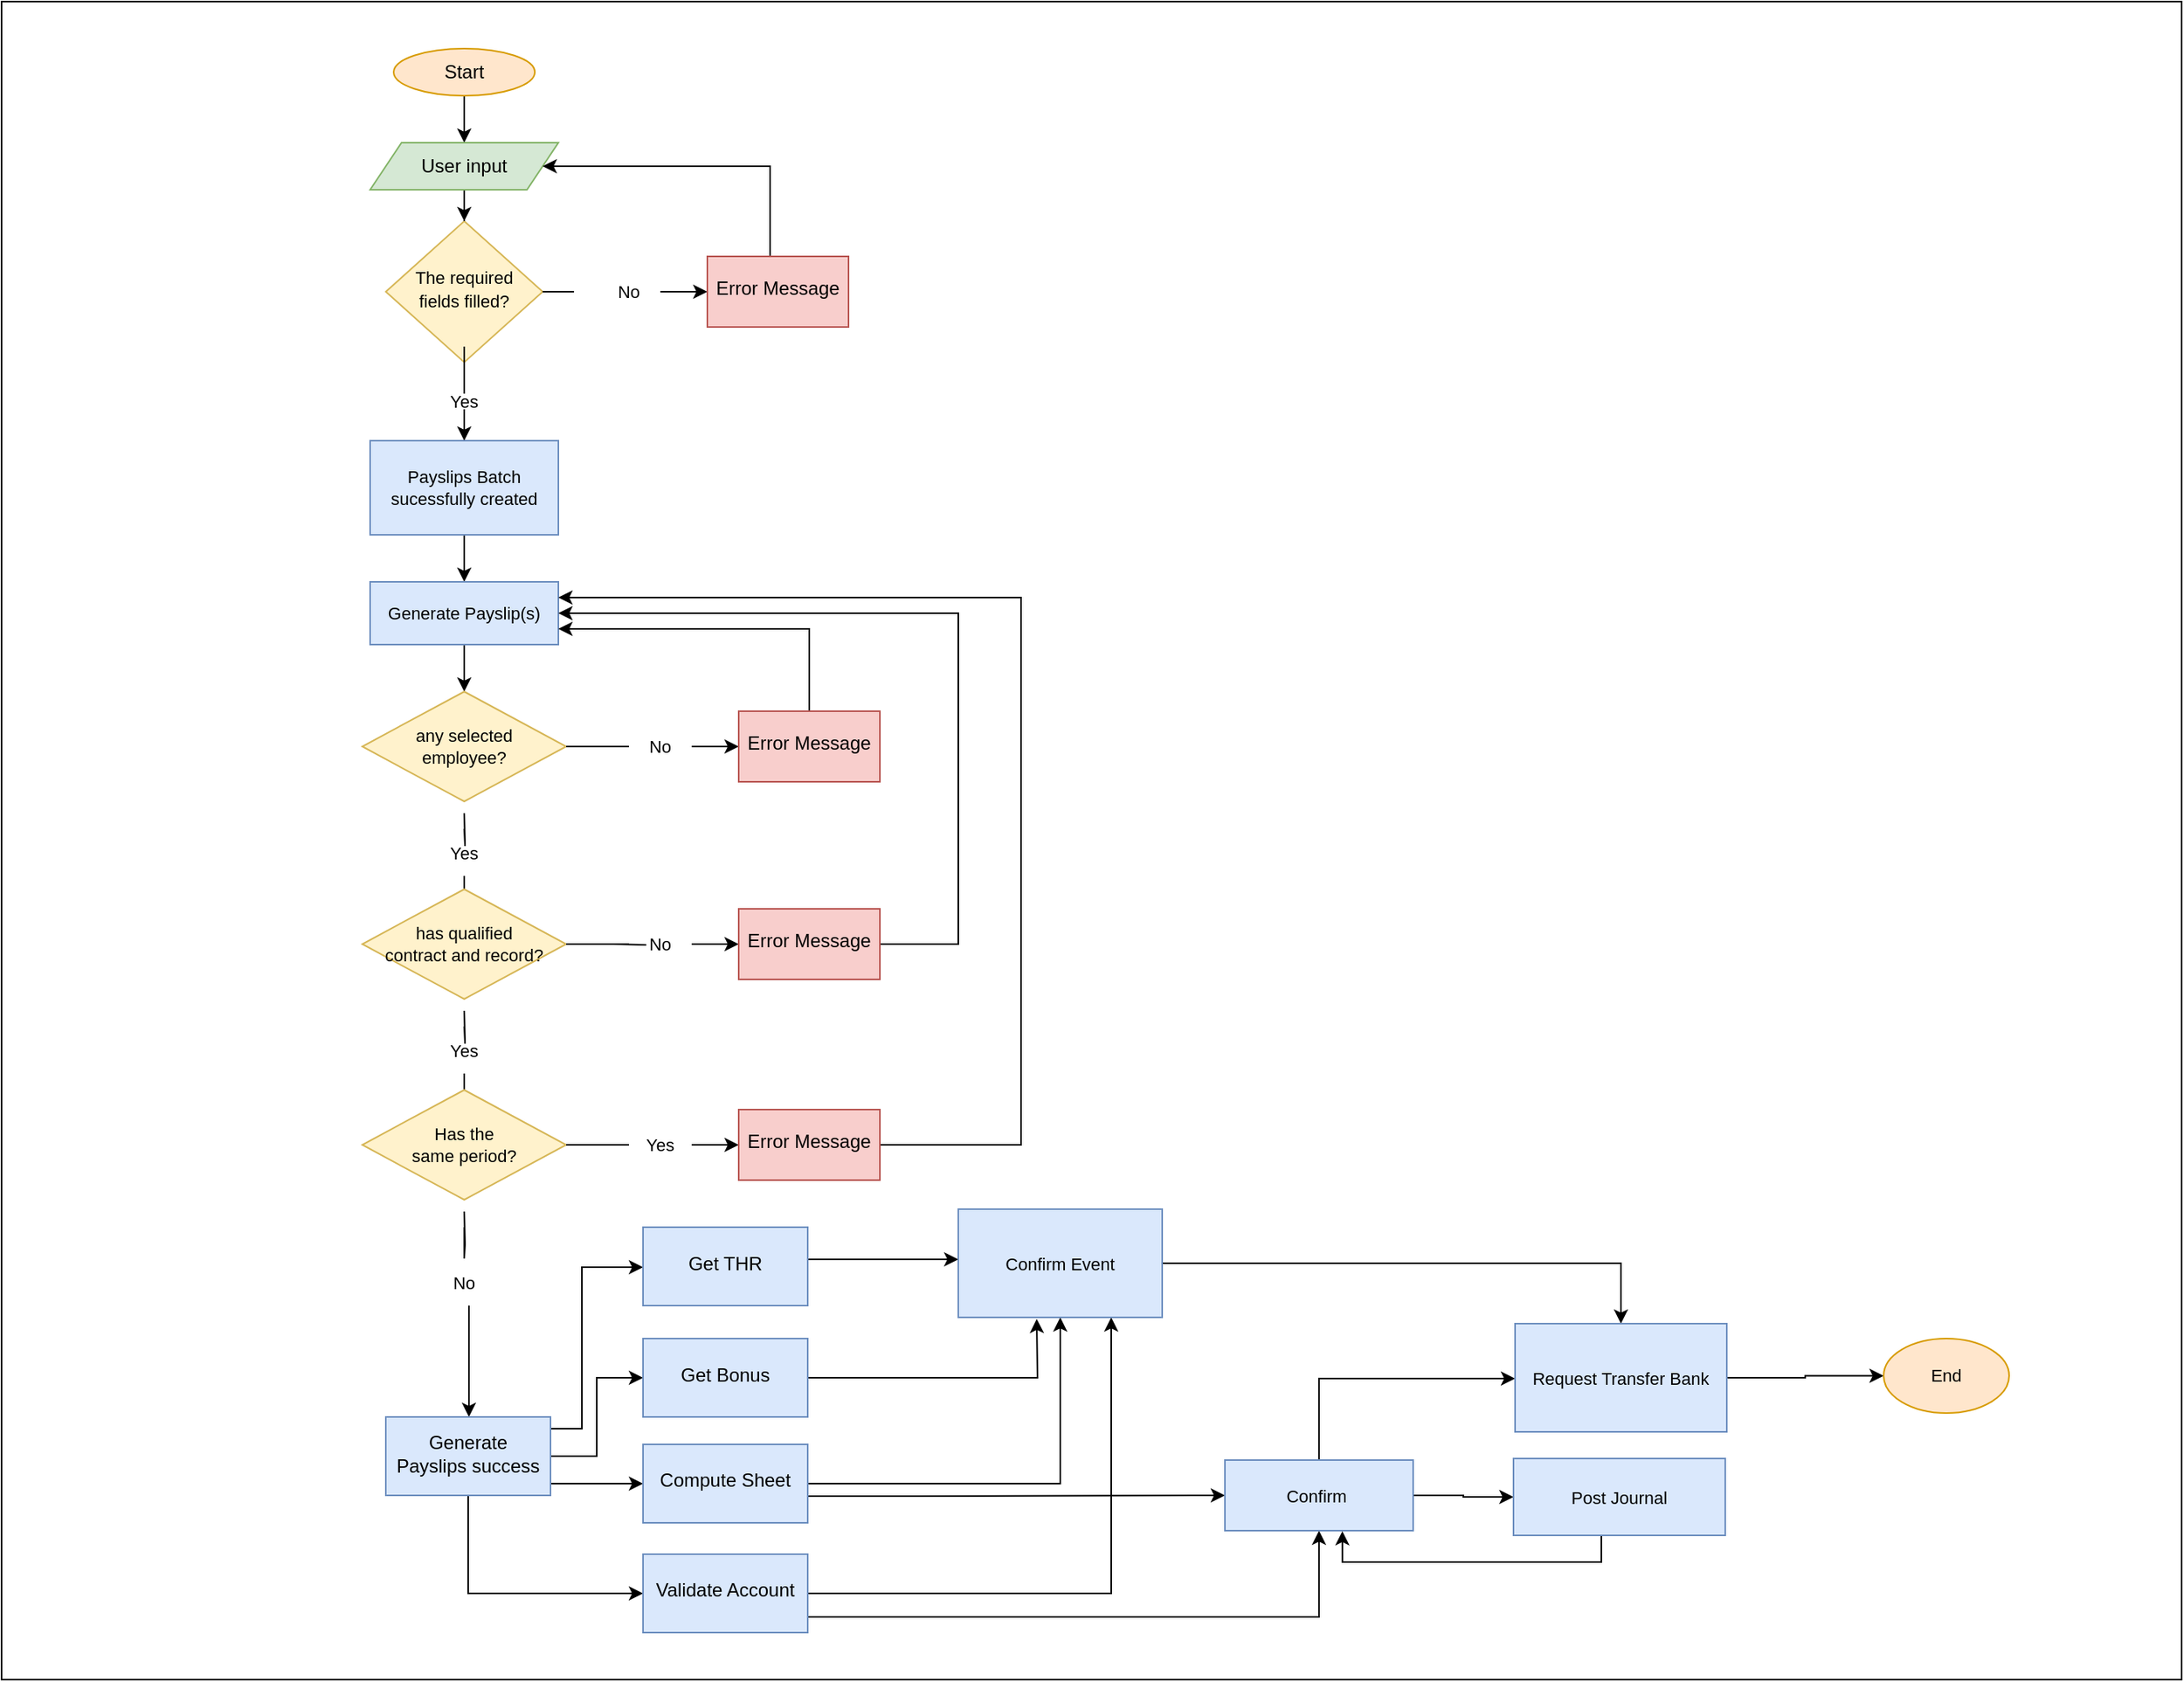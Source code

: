 <mxfile version="20.8.5" type="github">
  <diagram id="C5RBs43oDa-KdzZeNtuy" name="Page-1">
    <mxGraphModel dx="3096" dy="2326" grid="1" gridSize="10" guides="1" tooltips="1" connect="1" arrows="1" fold="1" page="1" pageScale="1" pageWidth="827" pageHeight="1169" math="0" shadow="0">
      <root>
        <mxCell id="WIyWlLk6GJQsqaUBKTNV-0" />
        <mxCell id="WIyWlLk6GJQsqaUBKTNV-1" parent="WIyWlLk6GJQsqaUBKTNV-0" />
        <mxCell id="r1_qZ7Ixaw1Gg7c2sVaV-5" value="" style="edgeStyle=orthogonalEdgeStyle;rounded=0;orthogonalLoop=1;jettySize=auto;html=1;fontSize=11;startArrow=none;" edge="1" parent="WIyWlLk6GJQsqaUBKTNV-1" source="r1_qZ7Ixaw1Gg7c2sVaV-6" target="r1_qZ7Ixaw1Gg7c2sVaV-4">
          <mxGeometry relative="1" as="geometry" />
        </mxCell>
        <mxCell id="r1_qZ7Ixaw1Gg7c2sVaV-9" value="" style="edgeStyle=orthogonalEdgeStyle;rounded=0;orthogonalLoop=1;jettySize=auto;html=1;fontSize=11;startArrow=none;" edge="1" parent="WIyWlLk6GJQsqaUBKTNV-1" source="r1_qZ7Ixaw1Gg7c2sVaV-10" target="r1_qZ7Ixaw1Gg7c2sVaV-8">
          <mxGeometry relative="1" as="geometry" />
        </mxCell>
        <mxCell id="WIyWlLk6GJQsqaUBKTNV-6" value="&lt;font style=&quot;font-size: 11px;&quot;&gt;The required fields filled?&lt;/font&gt;" style="rhombus;whiteSpace=wrap;html=1;shadow=0;fontFamily=Helvetica;fontSize=12;align=center;strokeWidth=1;spacing=6;spacingTop=-4;fillColor=#fff2cc;strokeColor=#d6b656;" parent="WIyWlLk6GJQsqaUBKTNV-1" vertex="1">
          <mxGeometry x="145" y="90" width="100" height="90" as="geometry" />
        </mxCell>
        <mxCell id="r1_qZ7Ixaw1Gg7c2sVaV-2" value="" style="edgeStyle=orthogonalEdgeStyle;rounded=0;orthogonalLoop=1;jettySize=auto;html=1;" edge="1" parent="WIyWlLk6GJQsqaUBKTNV-1" source="r1_qZ7Ixaw1Gg7c2sVaV-0" target="r1_qZ7Ixaw1Gg7c2sVaV-1">
          <mxGeometry relative="1" as="geometry" />
        </mxCell>
        <mxCell id="r1_qZ7Ixaw1Gg7c2sVaV-0" value="Start" style="ellipse;whiteSpace=wrap;html=1;fillColor=#ffe6cc;strokeColor=#d79b00;" vertex="1" parent="WIyWlLk6GJQsqaUBKTNV-1">
          <mxGeometry x="150" y="-20" width="90" height="30" as="geometry" />
        </mxCell>
        <mxCell id="r1_qZ7Ixaw1Gg7c2sVaV-3" value="" style="edgeStyle=orthogonalEdgeStyle;rounded=0;orthogonalLoop=1;jettySize=auto;html=1;fontSize=11;" edge="1" parent="WIyWlLk6GJQsqaUBKTNV-1" source="r1_qZ7Ixaw1Gg7c2sVaV-1" target="WIyWlLk6GJQsqaUBKTNV-6">
          <mxGeometry relative="1" as="geometry" />
        </mxCell>
        <mxCell id="r1_qZ7Ixaw1Gg7c2sVaV-1" value="User input" style="shape=parallelogram;perimeter=parallelogramPerimeter;whiteSpace=wrap;html=1;fixedSize=1;fillColor=#d5e8d4;strokeColor=#82b366;" vertex="1" parent="WIyWlLk6GJQsqaUBKTNV-1">
          <mxGeometry x="135" y="40" width="120" height="30" as="geometry" />
        </mxCell>
        <mxCell id="r1_qZ7Ixaw1Gg7c2sVaV-17" value="" style="edgeStyle=orthogonalEdgeStyle;rounded=0;orthogonalLoop=1;jettySize=auto;html=1;fontSize=11;" edge="1" parent="WIyWlLk6GJQsqaUBKTNV-1" source="r1_qZ7Ixaw1Gg7c2sVaV-4" target="r1_qZ7Ixaw1Gg7c2sVaV-16">
          <mxGeometry relative="1" as="geometry" />
        </mxCell>
        <mxCell id="r1_qZ7Ixaw1Gg7c2sVaV-4" value="Payslips Batch sucessfully created" style="rounded=0;whiteSpace=wrap;html=1;fontSize=11;fillColor=#dae8fc;strokeColor=#6c8ebf;" vertex="1" parent="WIyWlLk6GJQsqaUBKTNV-1">
          <mxGeometry x="135" y="230" width="120" height="60" as="geometry" />
        </mxCell>
        <mxCell id="r1_qZ7Ixaw1Gg7c2sVaV-7" value="" style="edgeStyle=orthogonalEdgeStyle;rounded=0;orthogonalLoop=1;jettySize=auto;html=1;fontSize=11;endArrow=none;" edge="1" parent="WIyWlLk6GJQsqaUBKTNV-1" source="WIyWlLk6GJQsqaUBKTNV-6" target="r1_qZ7Ixaw1Gg7c2sVaV-6">
          <mxGeometry relative="1" as="geometry">
            <mxPoint x="195" y="180" as="sourcePoint" />
            <mxPoint x="195" y="230" as="targetPoint" />
          </mxGeometry>
        </mxCell>
        <mxCell id="r1_qZ7Ixaw1Gg7c2sVaV-6" value="Yes" style="text;html=1;strokeColor=none;fillColor=none;align=center;verticalAlign=middle;whiteSpace=wrap;rounded=0;fontSize=11;" vertex="1" parent="WIyWlLk6GJQsqaUBKTNV-1">
          <mxGeometry x="165" y="190" width="60" height="30" as="geometry" />
        </mxCell>
        <mxCell id="r1_qZ7Ixaw1Gg7c2sVaV-15" style="edgeStyle=orthogonalEdgeStyle;rounded=0;orthogonalLoop=1;jettySize=auto;html=1;entryX=1;entryY=0.5;entryDx=0;entryDy=0;fontSize=11;" edge="1" parent="WIyWlLk6GJQsqaUBKTNV-1" source="r1_qZ7Ixaw1Gg7c2sVaV-8" target="r1_qZ7Ixaw1Gg7c2sVaV-1">
          <mxGeometry relative="1" as="geometry">
            <Array as="points">
              <mxPoint x="390" y="55" />
            </Array>
          </mxGeometry>
        </mxCell>
        <mxCell id="r1_qZ7Ixaw1Gg7c2sVaV-8" value="Error Message" style="whiteSpace=wrap;html=1;shadow=0;strokeWidth=1;spacing=6;spacingTop=-4;fillColor=#f8cecc;strokeColor=#b85450;" vertex="1" parent="WIyWlLk6GJQsqaUBKTNV-1">
          <mxGeometry x="350" y="112.5" width="90" height="45" as="geometry" />
        </mxCell>
        <mxCell id="r1_qZ7Ixaw1Gg7c2sVaV-14" value="" style="edgeStyle=orthogonalEdgeStyle;rounded=0;orthogonalLoop=1;jettySize=auto;html=1;fontSize=11;endArrow=none;" edge="1" parent="WIyWlLk6GJQsqaUBKTNV-1" source="WIyWlLk6GJQsqaUBKTNV-6">
          <mxGeometry relative="1" as="geometry">
            <mxPoint x="245" y="135" as="sourcePoint" />
            <mxPoint x="255" y="135" as="targetPoint" />
          </mxGeometry>
        </mxCell>
        <mxCell id="r1_qZ7Ixaw1Gg7c2sVaV-10" value="No" style="text;html=1;strokeColor=none;fillColor=none;align=center;verticalAlign=middle;whiteSpace=wrap;rounded=0;fontSize=11;" vertex="1" parent="WIyWlLk6GJQsqaUBKTNV-1">
          <mxGeometry x="280" y="120" width="40" height="30" as="geometry" />
        </mxCell>
        <mxCell id="r1_qZ7Ixaw1Gg7c2sVaV-19" value="" style="edgeStyle=orthogonalEdgeStyle;rounded=0;orthogonalLoop=1;jettySize=auto;html=1;fontSize=11;" edge="1" parent="WIyWlLk6GJQsqaUBKTNV-1" source="r1_qZ7Ixaw1Gg7c2sVaV-16" target="r1_qZ7Ixaw1Gg7c2sVaV-18">
          <mxGeometry relative="1" as="geometry" />
        </mxCell>
        <mxCell id="r1_qZ7Ixaw1Gg7c2sVaV-16" value="Generate Payslip(s)" style="rounded=0;whiteSpace=wrap;html=1;fontSize=11;fillColor=#dae8fc;strokeColor=#6c8ebf;" vertex="1" parent="WIyWlLk6GJQsqaUBKTNV-1">
          <mxGeometry x="135" y="320" width="120" height="40" as="geometry" />
        </mxCell>
        <mxCell id="r1_qZ7Ixaw1Gg7c2sVaV-18" value="any selected &lt;br&gt;employee?" style="rhombus;whiteSpace=wrap;html=1;fontSize=11;rounded=0;fillColor=#fff2cc;strokeColor=#d6b656;" vertex="1" parent="WIyWlLk6GJQsqaUBKTNV-1">
          <mxGeometry x="130" y="390" width="130" height="70" as="geometry" />
        </mxCell>
        <mxCell id="r1_qZ7Ixaw1Gg7c2sVaV-25" value="" style="edgeStyle=orthogonalEdgeStyle;rounded=0;orthogonalLoop=1;jettySize=auto;html=1;fontSize=11;startArrow=none;" edge="1" parent="WIyWlLk6GJQsqaUBKTNV-1" source="r1_qZ7Ixaw1Gg7c2sVaV-28">
          <mxGeometry relative="1" as="geometry">
            <mxPoint x="195" y="517.5" as="targetPoint" />
          </mxGeometry>
        </mxCell>
        <mxCell id="r1_qZ7Ixaw1Gg7c2sVaV-26" value="" style="edgeStyle=orthogonalEdgeStyle;rounded=0;orthogonalLoop=1;jettySize=auto;html=1;fontSize=11;startArrow=none;" edge="1" parent="WIyWlLk6GJQsqaUBKTNV-1" source="r1_qZ7Ixaw1Gg7c2sVaV-31" target="r1_qZ7Ixaw1Gg7c2sVaV-29">
          <mxGeometry relative="1" as="geometry" />
        </mxCell>
        <mxCell id="r1_qZ7Ixaw1Gg7c2sVaV-27" value="" style="edgeStyle=orthogonalEdgeStyle;rounded=0;orthogonalLoop=1;jettySize=auto;html=1;fontSize=11;endArrow=none;" edge="1" parent="WIyWlLk6GJQsqaUBKTNV-1" target="r1_qZ7Ixaw1Gg7c2sVaV-28">
          <mxGeometry relative="1" as="geometry">
            <mxPoint x="195" y="467.5" as="sourcePoint" />
            <mxPoint x="195" y="517.5" as="targetPoint" />
          </mxGeometry>
        </mxCell>
        <mxCell id="r1_qZ7Ixaw1Gg7c2sVaV-28" value="Yes" style="text;html=1;strokeColor=none;fillColor=none;align=center;verticalAlign=middle;whiteSpace=wrap;rounded=0;fontSize=11;" vertex="1" parent="WIyWlLk6GJQsqaUBKTNV-1">
          <mxGeometry x="165" y="477.5" width="60" height="30" as="geometry" />
        </mxCell>
        <mxCell id="r1_qZ7Ixaw1Gg7c2sVaV-32" style="edgeStyle=orthogonalEdgeStyle;rounded=0;orthogonalLoop=1;jettySize=auto;html=1;entryX=1;entryY=0.75;entryDx=0;entryDy=0;fontSize=11;" edge="1" parent="WIyWlLk6GJQsqaUBKTNV-1" source="r1_qZ7Ixaw1Gg7c2sVaV-29" target="r1_qZ7Ixaw1Gg7c2sVaV-16">
          <mxGeometry relative="1" as="geometry">
            <Array as="points">
              <mxPoint x="415" y="350" />
            </Array>
          </mxGeometry>
        </mxCell>
        <mxCell id="r1_qZ7Ixaw1Gg7c2sVaV-29" value="Error Message" style="whiteSpace=wrap;html=1;shadow=0;strokeWidth=1;spacing=6;spacingTop=-4;fillColor=#f8cecc;strokeColor=#b85450;" vertex="1" parent="WIyWlLk6GJQsqaUBKTNV-1">
          <mxGeometry x="370" y="402.5" width="90" height="45" as="geometry" />
        </mxCell>
        <mxCell id="r1_qZ7Ixaw1Gg7c2sVaV-30" value="" style="edgeStyle=orthogonalEdgeStyle;rounded=0;orthogonalLoop=1;jettySize=auto;html=1;fontSize=11;endArrow=none;" edge="1" parent="WIyWlLk6GJQsqaUBKTNV-1" target="r1_qZ7Ixaw1Gg7c2sVaV-31">
          <mxGeometry relative="1" as="geometry">
            <mxPoint x="290" y="425" as="sourcePoint" />
            <mxPoint x="380" y="425" as="targetPoint" />
            <Array as="points">
              <mxPoint x="260" y="425" />
              <mxPoint x="260" y="425" />
            </Array>
          </mxGeometry>
        </mxCell>
        <mxCell id="r1_qZ7Ixaw1Gg7c2sVaV-31" value="No" style="text;html=1;strokeColor=none;fillColor=none;align=center;verticalAlign=middle;whiteSpace=wrap;rounded=0;fontSize=11;" vertex="1" parent="WIyWlLk6GJQsqaUBKTNV-1">
          <mxGeometry x="300" y="410" width="40" height="30" as="geometry" />
        </mxCell>
        <mxCell id="r1_qZ7Ixaw1Gg7c2sVaV-33" value="&lt;font style=&quot;font-size: 11px;&quot;&gt;has qualified &lt;br&gt;contract and record?&lt;/font&gt;" style="rhombus;whiteSpace=wrap;html=1;fontSize=11;rounded=0;fillColor=#fff2cc;strokeColor=#d6b656;" vertex="1" parent="WIyWlLk6GJQsqaUBKTNV-1">
          <mxGeometry x="130" y="516" width="130" height="70" as="geometry" />
        </mxCell>
        <mxCell id="r1_qZ7Ixaw1Gg7c2sVaV-34" value="" style="edgeStyle=orthogonalEdgeStyle;rounded=0;orthogonalLoop=1;jettySize=auto;html=1;fontSize=11;startArrow=none;" edge="1" parent="WIyWlLk6GJQsqaUBKTNV-1" source="r1_qZ7Ixaw1Gg7c2sVaV-37">
          <mxGeometry relative="1" as="geometry">
            <mxPoint x="195" y="643.5" as="targetPoint" />
          </mxGeometry>
        </mxCell>
        <mxCell id="r1_qZ7Ixaw1Gg7c2sVaV-35" value="" style="edgeStyle=orthogonalEdgeStyle;rounded=0;orthogonalLoop=1;jettySize=auto;html=1;fontSize=11;startArrow=none;" edge="1" parent="WIyWlLk6GJQsqaUBKTNV-1" source="r1_qZ7Ixaw1Gg7c2sVaV-40" target="r1_qZ7Ixaw1Gg7c2sVaV-38">
          <mxGeometry relative="1" as="geometry" />
        </mxCell>
        <mxCell id="r1_qZ7Ixaw1Gg7c2sVaV-36" value="" style="edgeStyle=orthogonalEdgeStyle;rounded=0;orthogonalLoop=1;jettySize=auto;html=1;fontSize=11;endArrow=none;" edge="1" parent="WIyWlLk6GJQsqaUBKTNV-1" target="r1_qZ7Ixaw1Gg7c2sVaV-37">
          <mxGeometry relative="1" as="geometry">
            <mxPoint x="195" y="593.5" as="sourcePoint" />
            <mxPoint x="195" y="643.5" as="targetPoint" />
          </mxGeometry>
        </mxCell>
        <mxCell id="r1_qZ7Ixaw1Gg7c2sVaV-37" value="Yes" style="text;html=1;strokeColor=none;fillColor=none;align=center;verticalAlign=middle;whiteSpace=wrap;rounded=0;fontSize=11;" vertex="1" parent="WIyWlLk6GJQsqaUBKTNV-1">
          <mxGeometry x="165" y="603.5" width="60" height="30" as="geometry" />
        </mxCell>
        <mxCell id="r1_qZ7Ixaw1Gg7c2sVaV-41" style="edgeStyle=orthogonalEdgeStyle;rounded=0;orthogonalLoop=1;jettySize=auto;html=1;entryX=1;entryY=0.5;entryDx=0;entryDy=0;fontSize=11;" edge="1" parent="WIyWlLk6GJQsqaUBKTNV-1" source="r1_qZ7Ixaw1Gg7c2sVaV-38" target="r1_qZ7Ixaw1Gg7c2sVaV-16">
          <mxGeometry relative="1" as="geometry">
            <Array as="points">
              <mxPoint x="510" y="551" />
              <mxPoint x="510" y="340" />
            </Array>
          </mxGeometry>
        </mxCell>
        <mxCell id="r1_qZ7Ixaw1Gg7c2sVaV-38" value="Error Message" style="whiteSpace=wrap;html=1;shadow=0;strokeWidth=1;spacing=6;spacingTop=-4;fillColor=#f8cecc;strokeColor=#b85450;" vertex="1" parent="WIyWlLk6GJQsqaUBKTNV-1">
          <mxGeometry x="370" y="528.5" width="90" height="45" as="geometry" />
        </mxCell>
        <mxCell id="r1_qZ7Ixaw1Gg7c2sVaV-39" value="" style="edgeStyle=orthogonalEdgeStyle;rounded=0;orthogonalLoop=1;jettySize=auto;html=1;fontSize=11;endArrow=none;" edge="1" parent="WIyWlLk6GJQsqaUBKTNV-1" target="r1_qZ7Ixaw1Gg7c2sVaV-40">
          <mxGeometry relative="1" as="geometry">
            <mxPoint x="290" y="551" as="sourcePoint" />
            <mxPoint x="380" y="551" as="targetPoint" />
          </mxGeometry>
        </mxCell>
        <mxCell id="r1_qZ7Ixaw1Gg7c2sVaV-72" value="" style="edgeStyle=orthogonalEdgeStyle;rounded=0;orthogonalLoop=1;jettySize=auto;html=1;fontSize=11;endArrow=none;endFill=0;" edge="1" parent="WIyWlLk6GJQsqaUBKTNV-1" source="r1_qZ7Ixaw1Gg7c2sVaV-40" target="r1_qZ7Ixaw1Gg7c2sVaV-33">
          <mxGeometry relative="1" as="geometry" />
        </mxCell>
        <mxCell id="r1_qZ7Ixaw1Gg7c2sVaV-40" value="No" style="text;html=1;strokeColor=none;fillColor=none;align=center;verticalAlign=middle;whiteSpace=wrap;rounded=0;fontSize=11;" vertex="1" parent="WIyWlLk6GJQsqaUBKTNV-1">
          <mxGeometry x="300" y="536" width="40" height="30" as="geometry" />
        </mxCell>
        <mxCell id="r1_qZ7Ixaw1Gg7c2sVaV-50" value="Has the &lt;br&gt;same period?" style="rhombus;whiteSpace=wrap;html=1;fontSize=11;rounded=0;fillColor=#fff2cc;strokeColor=#d6b656;" vertex="1" parent="WIyWlLk6GJQsqaUBKTNV-1">
          <mxGeometry x="130" y="644" width="130" height="70" as="geometry" />
        </mxCell>
        <mxCell id="r1_qZ7Ixaw1Gg7c2sVaV-52" value="" style="edgeStyle=orthogonalEdgeStyle;rounded=0;orthogonalLoop=1;jettySize=auto;html=1;fontSize=11;startArrow=none;" edge="1" parent="WIyWlLk6GJQsqaUBKTNV-1" source="r1_qZ7Ixaw1Gg7c2sVaV-57" target="r1_qZ7Ixaw1Gg7c2sVaV-55">
          <mxGeometry relative="1" as="geometry" />
        </mxCell>
        <mxCell id="r1_qZ7Ixaw1Gg7c2sVaV-53" value="" style="edgeStyle=orthogonalEdgeStyle;rounded=0;orthogonalLoop=1;jettySize=auto;html=1;fontSize=11;endArrow=none;startArrow=none;" edge="1" parent="WIyWlLk6GJQsqaUBKTNV-1" source="r1_qZ7Ixaw1Gg7c2sVaV-54">
          <mxGeometry relative="1" as="geometry">
            <mxPoint x="195" y="721.5" as="sourcePoint" />
            <mxPoint x="195" y="731.5" as="targetPoint" />
          </mxGeometry>
        </mxCell>
        <mxCell id="r1_qZ7Ixaw1Gg7c2sVaV-82" value="" style="edgeStyle=orthogonalEdgeStyle;rounded=0;orthogonalLoop=1;jettySize=auto;html=1;fontSize=11;" edge="1" parent="WIyWlLk6GJQsqaUBKTNV-1" source="r1_qZ7Ixaw1Gg7c2sVaV-54" target="r1_qZ7Ixaw1Gg7c2sVaV-58">
          <mxGeometry relative="1" as="geometry">
            <Array as="points">
              <mxPoint x="198" y="830" />
              <mxPoint x="198" y="830" />
            </Array>
          </mxGeometry>
        </mxCell>
        <mxCell id="r1_qZ7Ixaw1Gg7c2sVaV-59" style="edgeStyle=orthogonalEdgeStyle;rounded=0;orthogonalLoop=1;jettySize=auto;html=1;entryX=1;entryY=0.25;entryDx=0;entryDy=0;fontSize=11;" edge="1" parent="WIyWlLk6GJQsqaUBKTNV-1" source="r1_qZ7Ixaw1Gg7c2sVaV-55" target="r1_qZ7Ixaw1Gg7c2sVaV-16">
          <mxGeometry relative="1" as="geometry">
            <Array as="points">
              <mxPoint x="550" y="679" />
              <mxPoint x="550" y="330" />
            </Array>
          </mxGeometry>
        </mxCell>
        <mxCell id="r1_qZ7Ixaw1Gg7c2sVaV-55" value="Error Message" style="whiteSpace=wrap;html=1;shadow=0;strokeWidth=1;spacing=6;spacingTop=-4;fillColor=#f8cecc;strokeColor=#b85450;" vertex="1" parent="WIyWlLk6GJQsqaUBKTNV-1">
          <mxGeometry x="370" y="656.5" width="90" height="45" as="geometry" />
        </mxCell>
        <mxCell id="r1_qZ7Ixaw1Gg7c2sVaV-56" value="" style="edgeStyle=orthogonalEdgeStyle;rounded=0;orthogonalLoop=1;jettySize=auto;html=1;fontSize=11;endArrow=none;" edge="1" parent="WIyWlLk6GJQsqaUBKTNV-1" target="r1_qZ7Ixaw1Gg7c2sVaV-57">
          <mxGeometry relative="1" as="geometry">
            <mxPoint x="290" y="679" as="sourcePoint" />
            <mxPoint x="380" y="679" as="targetPoint" />
            <Array as="points">
              <mxPoint x="260" y="679" />
              <mxPoint x="260" y="679" />
            </Array>
          </mxGeometry>
        </mxCell>
        <mxCell id="r1_qZ7Ixaw1Gg7c2sVaV-57" value="Yes" style="text;html=1;strokeColor=none;fillColor=none;align=center;verticalAlign=middle;whiteSpace=wrap;rounded=0;fontSize=11;" vertex="1" parent="WIyWlLk6GJQsqaUBKTNV-1">
          <mxGeometry x="300" y="664" width="40" height="30" as="geometry" />
        </mxCell>
        <mxCell id="r1_qZ7Ixaw1Gg7c2sVaV-75" value="" style="edgeStyle=orthogonalEdgeStyle;rounded=0;orthogonalLoop=1;jettySize=auto;html=1;fontSize=11;" edge="1" parent="WIyWlLk6GJQsqaUBKTNV-1" source="r1_qZ7Ixaw1Gg7c2sVaV-58" target="r1_qZ7Ixaw1Gg7c2sVaV-74">
          <mxGeometry relative="1" as="geometry">
            <Array as="points">
              <mxPoint x="270" y="860" />
              <mxPoint x="270" y="757" />
            </Array>
          </mxGeometry>
        </mxCell>
        <mxCell id="r1_qZ7Ixaw1Gg7c2sVaV-83" style="edgeStyle=orthogonalEdgeStyle;rounded=0;orthogonalLoop=1;jettySize=auto;html=1;entryX=0;entryY=0.5;entryDx=0;entryDy=0;fontSize=11;" edge="1" parent="WIyWlLk6GJQsqaUBKTNV-1" source="r1_qZ7Ixaw1Gg7c2sVaV-58" target="r1_qZ7Ixaw1Gg7c2sVaV-79">
          <mxGeometry relative="1" as="geometry" />
        </mxCell>
        <mxCell id="r1_qZ7Ixaw1Gg7c2sVaV-84" style="edgeStyle=orthogonalEdgeStyle;rounded=0;orthogonalLoop=1;jettySize=auto;html=1;entryX=0;entryY=0.5;entryDx=0;entryDy=0;fontSize=11;" edge="1" parent="WIyWlLk6GJQsqaUBKTNV-1" source="r1_qZ7Ixaw1Gg7c2sVaV-58" target="r1_qZ7Ixaw1Gg7c2sVaV-77">
          <mxGeometry relative="1" as="geometry">
            <Array as="points">
              <mxPoint x="280" y="895" />
              <mxPoint x="280" y="895" />
            </Array>
          </mxGeometry>
        </mxCell>
        <mxCell id="r1_qZ7Ixaw1Gg7c2sVaV-85" style="edgeStyle=orthogonalEdgeStyle;rounded=0;orthogonalLoop=1;jettySize=auto;html=1;entryX=0;entryY=0.5;entryDx=0;entryDy=0;fontSize=11;" edge="1" parent="WIyWlLk6GJQsqaUBKTNV-1" source="r1_qZ7Ixaw1Gg7c2sVaV-58" target="r1_qZ7Ixaw1Gg7c2sVaV-80">
          <mxGeometry relative="1" as="geometry">
            <Array as="points">
              <mxPoint x="198" y="965" />
            </Array>
          </mxGeometry>
        </mxCell>
        <mxCell id="r1_qZ7Ixaw1Gg7c2sVaV-58" value="Generate Payslips success" style="whiteSpace=wrap;html=1;shadow=0;strokeWidth=1;spacing=6;spacingTop=-4;fillColor=#dae8fc;strokeColor=#6c8ebf;" vertex="1" parent="WIyWlLk6GJQsqaUBKTNV-1">
          <mxGeometry x="145" y="852.5" width="105" height="50" as="geometry" />
        </mxCell>
        <mxCell id="r1_qZ7Ixaw1Gg7c2sVaV-73" value="" style="rounded=0;whiteSpace=wrap;html=1;fontSize=11;fillColor=none;" vertex="1" parent="WIyWlLk6GJQsqaUBKTNV-1">
          <mxGeometry x="-100" y="-50" width="1390" height="1070" as="geometry" />
        </mxCell>
        <mxCell id="r1_qZ7Ixaw1Gg7c2sVaV-101" value="" style="edgeStyle=orthogonalEdgeStyle;rounded=0;orthogonalLoop=1;jettySize=auto;html=1;fontSize=11;endArrow=classic;endFill=1;" edge="1" parent="WIyWlLk6GJQsqaUBKTNV-1" source="r1_qZ7Ixaw1Gg7c2sVaV-74" target="r1_qZ7Ixaw1Gg7c2sVaV-81">
          <mxGeometry relative="1" as="geometry">
            <Array as="points">
              <mxPoint x="440" y="752" />
              <mxPoint x="440" y="752" />
            </Array>
          </mxGeometry>
        </mxCell>
        <mxCell id="r1_qZ7Ixaw1Gg7c2sVaV-74" value="Get THR" style="whiteSpace=wrap;html=1;shadow=0;strokeWidth=1;spacing=6;spacingTop=-4;fillColor=#dae8fc;strokeColor=#6c8ebf;" vertex="1" parent="WIyWlLk6GJQsqaUBKTNV-1">
          <mxGeometry x="309" y="731.5" width="105" height="50" as="geometry" />
        </mxCell>
        <mxCell id="r1_qZ7Ixaw1Gg7c2sVaV-92" style="edgeStyle=orthogonalEdgeStyle;rounded=0;orthogonalLoop=1;jettySize=auto;html=1;entryX=0.5;entryY=1;entryDx=0;entryDy=0;fontSize=11;endArrow=classic;endFill=1;" edge="1" parent="WIyWlLk6GJQsqaUBKTNV-1" source="r1_qZ7Ixaw1Gg7c2sVaV-77" target="r1_qZ7Ixaw1Gg7c2sVaV-81">
          <mxGeometry relative="1" as="geometry" />
        </mxCell>
        <mxCell id="r1_qZ7Ixaw1Gg7c2sVaV-103" style="edgeStyle=orthogonalEdgeStyle;rounded=0;orthogonalLoop=1;jettySize=auto;html=1;entryX=0;entryY=0.5;entryDx=0;entryDy=0;fontSize=11;endArrow=classic;endFill=1;" edge="1" parent="WIyWlLk6GJQsqaUBKTNV-1" source="r1_qZ7Ixaw1Gg7c2sVaV-77" target="r1_qZ7Ixaw1Gg7c2sVaV-102">
          <mxGeometry relative="1" as="geometry">
            <Array as="points">
              <mxPoint x="480" y="903" />
              <mxPoint x="480" y="903" />
            </Array>
          </mxGeometry>
        </mxCell>
        <mxCell id="r1_qZ7Ixaw1Gg7c2sVaV-77" value="Compute Sheet" style="whiteSpace=wrap;html=1;shadow=0;strokeWidth=1;spacing=6;spacingTop=-4;fillColor=#dae8fc;strokeColor=#6c8ebf;" vertex="1" parent="WIyWlLk6GJQsqaUBKTNV-1">
          <mxGeometry x="309" y="870" width="105" height="50" as="geometry" />
        </mxCell>
        <mxCell id="r1_qZ7Ixaw1Gg7c2sVaV-100" style="edgeStyle=orthogonalEdgeStyle;rounded=0;orthogonalLoop=1;jettySize=auto;html=1;fontSize=11;endArrow=classic;endFill=1;" edge="1" parent="WIyWlLk6GJQsqaUBKTNV-1" source="r1_qZ7Ixaw1Gg7c2sVaV-79">
          <mxGeometry relative="1" as="geometry">
            <mxPoint x="560" y="790" as="targetPoint" />
          </mxGeometry>
        </mxCell>
        <mxCell id="r1_qZ7Ixaw1Gg7c2sVaV-79" value="Get Bonus" style="whiteSpace=wrap;html=1;shadow=0;strokeWidth=1;spacing=6;spacingTop=-4;fillColor=#dae8fc;strokeColor=#6c8ebf;" vertex="1" parent="WIyWlLk6GJQsqaUBKTNV-1">
          <mxGeometry x="309" y="802.5" width="105" height="50" as="geometry" />
        </mxCell>
        <mxCell id="r1_qZ7Ixaw1Gg7c2sVaV-99" style="edgeStyle=orthogonalEdgeStyle;rounded=0;orthogonalLoop=1;jettySize=auto;html=1;fontSize=11;endArrow=classic;endFill=1;entryX=0.75;entryY=1;entryDx=0;entryDy=0;" edge="1" parent="WIyWlLk6GJQsqaUBKTNV-1" source="r1_qZ7Ixaw1Gg7c2sVaV-80" target="r1_qZ7Ixaw1Gg7c2sVaV-81">
          <mxGeometry relative="1" as="geometry">
            <mxPoint x="690" y="830" as="targetPoint" />
          </mxGeometry>
        </mxCell>
        <mxCell id="r1_qZ7Ixaw1Gg7c2sVaV-104" style="edgeStyle=orthogonalEdgeStyle;rounded=0;orthogonalLoop=1;jettySize=auto;html=1;entryX=0.5;entryY=1;entryDx=0;entryDy=0;fontSize=11;endArrow=classic;endFill=1;" edge="1" parent="WIyWlLk6GJQsqaUBKTNV-1" source="r1_qZ7Ixaw1Gg7c2sVaV-80" target="r1_qZ7Ixaw1Gg7c2sVaV-102">
          <mxGeometry relative="1" as="geometry">
            <Array as="points">
              <mxPoint x="740" y="980" />
            </Array>
          </mxGeometry>
        </mxCell>
        <mxCell id="r1_qZ7Ixaw1Gg7c2sVaV-80" value="Validate Account" style="whiteSpace=wrap;html=1;shadow=0;strokeWidth=1;spacing=6;spacingTop=-4;fillColor=#dae8fc;strokeColor=#6c8ebf;" vertex="1" parent="WIyWlLk6GJQsqaUBKTNV-1">
          <mxGeometry x="309" y="940" width="105" height="50" as="geometry" />
        </mxCell>
        <mxCell id="r1_qZ7Ixaw1Gg7c2sVaV-106" value="" style="edgeStyle=orthogonalEdgeStyle;rounded=0;orthogonalLoop=1;jettySize=auto;html=1;fontSize=11;endArrow=classic;endFill=1;" edge="1" parent="WIyWlLk6GJQsqaUBKTNV-1" source="r1_qZ7Ixaw1Gg7c2sVaV-81" target="r1_qZ7Ixaw1Gg7c2sVaV-105">
          <mxGeometry relative="1" as="geometry" />
        </mxCell>
        <mxCell id="r1_qZ7Ixaw1Gg7c2sVaV-81" value="Confirm Event" style="rounded=0;whiteSpace=wrap;html=1;fontSize=11;fillColor=#dae8fc;strokeColor=#6c8ebf;" vertex="1" parent="WIyWlLk6GJQsqaUBKTNV-1">
          <mxGeometry x="510" y="720" width="130" height="69" as="geometry" />
        </mxCell>
        <mxCell id="r1_qZ7Ixaw1Gg7c2sVaV-86" value="" style="edgeStyle=orthogonalEdgeStyle;rounded=0;orthogonalLoop=1;jettySize=auto;html=1;fontSize=11;endArrow=none;" edge="1" parent="WIyWlLk6GJQsqaUBKTNV-1" target="r1_qZ7Ixaw1Gg7c2sVaV-54">
          <mxGeometry relative="1" as="geometry">
            <mxPoint x="195" y="721.5" as="sourcePoint" />
            <mxPoint x="195" y="731.5" as="targetPoint" />
          </mxGeometry>
        </mxCell>
        <mxCell id="r1_qZ7Ixaw1Gg7c2sVaV-54" value="No" style="text;html=1;strokeColor=none;fillColor=none;align=center;verticalAlign=middle;whiteSpace=wrap;rounded=0;fontSize=11;" vertex="1" parent="WIyWlLk6GJQsqaUBKTNV-1">
          <mxGeometry x="165" y="751.5" width="60" height="30" as="geometry" />
        </mxCell>
        <mxCell id="r1_qZ7Ixaw1Gg7c2sVaV-109" value="" style="edgeStyle=orthogonalEdgeStyle;rounded=0;orthogonalLoop=1;jettySize=auto;html=1;fontSize=11;endArrow=classic;endFill=1;" edge="1" parent="WIyWlLk6GJQsqaUBKTNV-1" source="r1_qZ7Ixaw1Gg7c2sVaV-102" target="r1_qZ7Ixaw1Gg7c2sVaV-105">
          <mxGeometry relative="1" as="geometry">
            <Array as="points">
              <mxPoint x="740" y="828" />
            </Array>
          </mxGeometry>
        </mxCell>
        <mxCell id="r1_qZ7Ixaw1Gg7c2sVaV-111" value="" style="edgeStyle=orthogonalEdgeStyle;rounded=0;orthogonalLoop=1;jettySize=auto;html=1;fontSize=11;endArrow=classic;endFill=1;" edge="1" parent="WIyWlLk6GJQsqaUBKTNV-1" source="r1_qZ7Ixaw1Gg7c2sVaV-102" target="r1_qZ7Ixaw1Gg7c2sVaV-110">
          <mxGeometry relative="1" as="geometry" />
        </mxCell>
        <mxCell id="r1_qZ7Ixaw1Gg7c2sVaV-102" value="Confirm&amp;nbsp;" style="rounded=0;whiteSpace=wrap;html=1;fontSize=11;fillColor=#dae8fc;strokeColor=#6c8ebf;" vertex="1" parent="WIyWlLk6GJQsqaUBKTNV-1">
          <mxGeometry x="680" y="880" width="120" height="45" as="geometry" />
        </mxCell>
        <mxCell id="r1_qZ7Ixaw1Gg7c2sVaV-115" value="" style="edgeStyle=orthogonalEdgeStyle;rounded=0;orthogonalLoop=1;jettySize=auto;html=1;fontSize=11;endArrow=classic;endFill=1;" edge="1" parent="WIyWlLk6GJQsqaUBKTNV-1" source="r1_qZ7Ixaw1Gg7c2sVaV-105" target="r1_qZ7Ixaw1Gg7c2sVaV-114">
          <mxGeometry relative="1" as="geometry" />
        </mxCell>
        <mxCell id="r1_qZ7Ixaw1Gg7c2sVaV-105" value="Request Transfer Bank" style="rounded=0;whiteSpace=wrap;html=1;fontSize=11;fillColor=#dae8fc;strokeColor=#6c8ebf;" vertex="1" parent="WIyWlLk6GJQsqaUBKTNV-1">
          <mxGeometry x="865" y="793" width="135" height="69" as="geometry" />
        </mxCell>
        <mxCell id="r1_qZ7Ixaw1Gg7c2sVaV-113" style="edgeStyle=orthogonalEdgeStyle;rounded=0;orthogonalLoop=1;jettySize=auto;html=1;entryX=0.624;entryY=1.007;entryDx=0;entryDy=0;entryPerimeter=0;fontSize=11;endArrow=classic;endFill=1;" edge="1" parent="WIyWlLk6GJQsqaUBKTNV-1" source="r1_qZ7Ixaw1Gg7c2sVaV-110" target="r1_qZ7Ixaw1Gg7c2sVaV-102">
          <mxGeometry relative="1" as="geometry">
            <Array as="points">
              <mxPoint x="920" y="945" />
              <mxPoint x="755" y="945" />
            </Array>
          </mxGeometry>
        </mxCell>
        <mxCell id="r1_qZ7Ixaw1Gg7c2sVaV-110" value="Post Journal" style="rounded=0;whiteSpace=wrap;html=1;fontSize=11;fillColor=#dae8fc;strokeColor=#6c8ebf;" vertex="1" parent="WIyWlLk6GJQsqaUBKTNV-1">
          <mxGeometry x="864" y="879" width="135" height="49" as="geometry" />
        </mxCell>
        <mxCell id="r1_qZ7Ixaw1Gg7c2sVaV-114" value="End" style="ellipse;whiteSpace=wrap;html=1;fontSize=11;fillColor=#ffe6cc;strokeColor=#d79b00;rounded=0;" vertex="1" parent="WIyWlLk6GJQsqaUBKTNV-1">
          <mxGeometry x="1100" y="802.5" width="80" height="47.5" as="geometry" />
        </mxCell>
      </root>
    </mxGraphModel>
  </diagram>
</mxfile>
